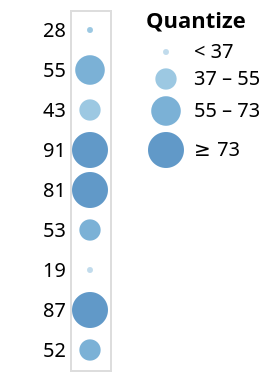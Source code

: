 {
  "$schema": "https://vega.github.io/schema/vega/v4.json",
  "description": "A simple bar chart with embedded data.",
  "autosize": "pad",
  "padding": 5,
  "width": 20,
  "style": "cell",
  "data": [
    {
      "name": "source_0",
      "values": [
        {"a": "A", "b": 28},
        {"a": "B", "b": 55},
        {"a": "C", "b": 43},
        {"a": "D", "b": 91},
        {"a": "E", "b": 81},
        {"a": "F", "b": 53},
        {"a": "G", "b": 19},
        {"a": "H", "b": 87},
        {"a": "I", "b": 52}
      ]
    }
  ],
  "signals": [
    {"name": "y_step", "value": 20},
    {
      "name": "height",
      "update": "bandspace(domain('y').length, 1, 0.5) * y_step"
    }
  ],
  "marks": [
    {
      "name": "marks",
      "type": "symbol",
      "style": ["circle"],
      "from": {"data": "source_0"},
      "encode": {
        "update": {
          "opacity": {"value": 0.7},
          "fill": [
            {
              "test": "datum[\"b\"] === null || isNaN(datum[\"b\"])",
              "value": null
            },
            {"scale": "color", "field": "b"}
          ],
          "tooltip": {
            "signal": "{\"b\": ''+datum[\"b\"], \"Quantize\": format(datum[\"b\"], \"\")}"
          },
          "x": {"signal": "width", "mult": 0.5},
          "y": {"scale": "y", "field": "b"},
          "size": {"scale": "size", "field": "b"},
          "shape": {"value": "circle"}
        }
      }
    }
  ],
  "scales": [
    {
      "name": "y",
      "type": "point",
      "domain": {"data": "source_0", "field": "b"},
      "range": {"step": {"signal": "y_step"}},
      "padding": 0.5
    },
    {
      "name": "color",
      "type": "quantize",
      "domain": {"data": "source_0", "field": "b"},
      "range": {"scheme": "blues", "count": 4},
      "zero": true
    },
    {
      "name": "size",
      "type": "quantize",
      "domain": {"data": "source_0", "field": "b"},
      "range": [9, 114, 219, 324],
      "zero": false
    }
  ],
  "axes": [
    {
      "scale": "y",
      "orient": "left",
      "grid": false,
      "domain": false,
      "ticks": false,
      "zindex": 1
    }
  ],
  "legends": [
    {
      "title": "Quantize",
      "fill": "color",
      "gradientLength": {"signal": "clamp(height, 64, 200)"},
      "encode": {
        "symbols": {
          "update": {"shape": {"value": "circle"}, "opacity": {"value": 0.7}}
        }
      },
      "size": "size"
    }
  ],
  "config": {"axisY": {"minExtent": 30}}
}
